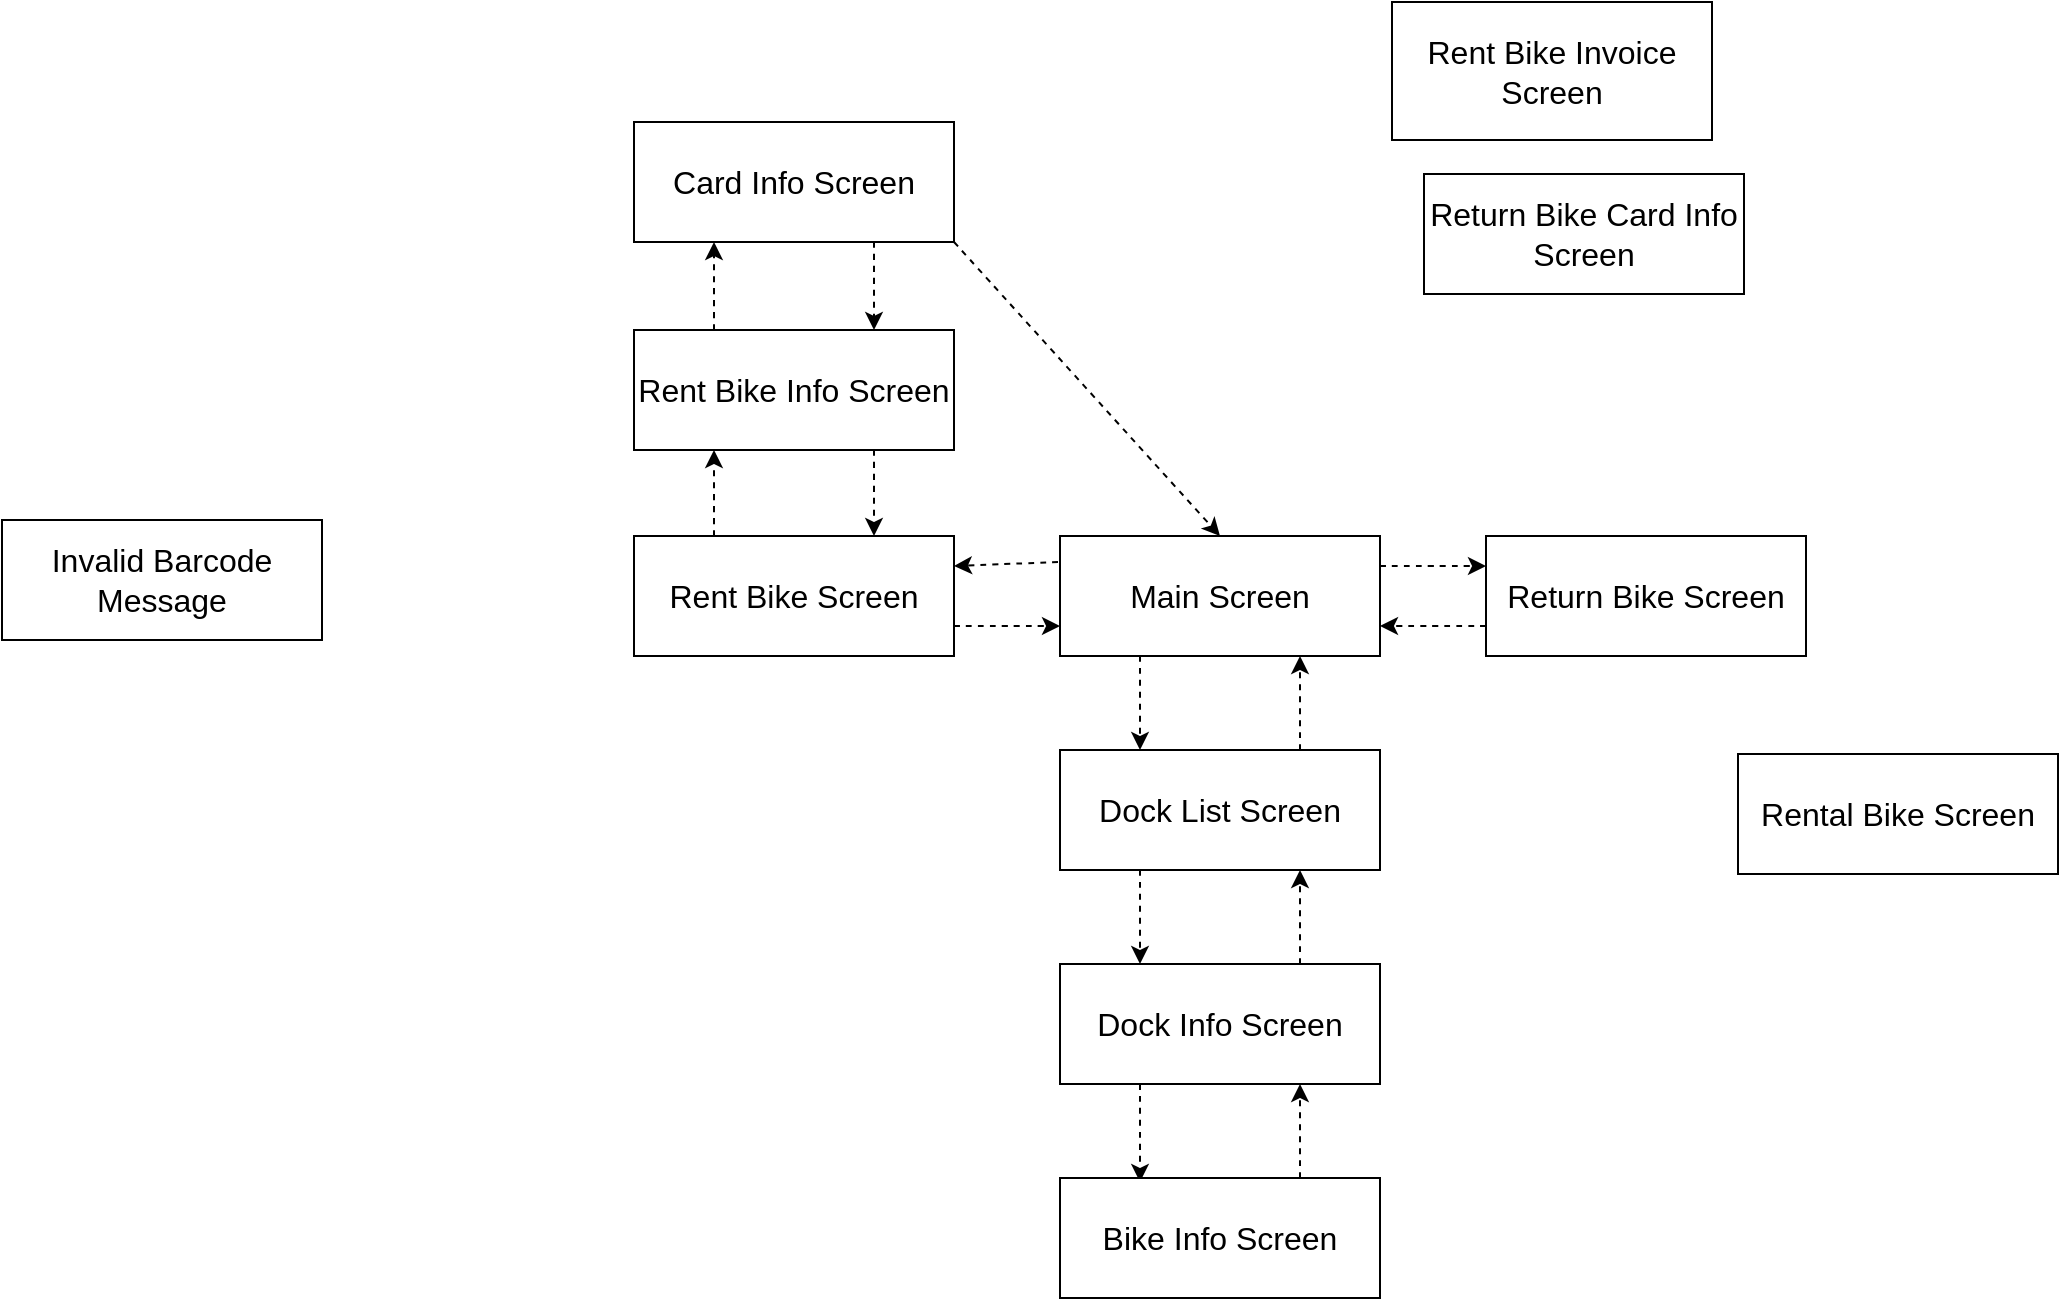 <mxfile version="20.7.4" type="device"><diagram id="2rXW3kKIKCoy7K6GqrY2" name="Page-1"><mxGraphModel dx="2287" dy="851" grid="0" gridSize="10" guides="1" tooltips="1" connect="1" arrows="1" fold="1" page="1" pageScale="1" pageWidth="850" pageHeight="1100" math="0" shadow="0"><root><mxCell id="0"/><mxCell id="1" parent="0"/><mxCell id="BZPoRxSP04GJBQOM27Xw-13" style="edgeStyle=none;curved=1;rounded=0;orthogonalLoop=1;jettySize=auto;html=1;entryX=1;entryY=0.25;entryDx=0;entryDy=0;fontSize=12;endArrow=classic;sourcePerimeterSpacing=8;targetPerimeterSpacing=8;endFill=1;dashed=1;" edge="1" parent="1" target="BZPoRxSP04GJBQOM27Xw-7"><mxGeometry relative="1" as="geometry"><mxPoint x="357" y="296" as="sourcePoint"/></mxGeometry></mxCell><mxCell id="BZPoRxSP04GJBQOM27Xw-21" style="edgeStyle=none;curved=1;rounded=0;orthogonalLoop=1;jettySize=auto;html=1;entryX=0;entryY=0.25;entryDx=0;entryDy=0;dashed=1;fontSize=12;endArrow=classic;endFill=1;sourcePerimeterSpacing=8;targetPerimeterSpacing=8;exitX=1;exitY=0.25;exitDx=0;exitDy=0;" edge="1" parent="1" source="BZPoRxSP04GJBQOM27Xw-1" target="BZPoRxSP04GJBQOM27Xw-4"><mxGeometry relative="1" as="geometry"/></mxCell><mxCell id="BZPoRxSP04GJBQOM27Xw-23" style="edgeStyle=none;curved=1;rounded=0;orthogonalLoop=1;jettySize=auto;html=1;entryX=0.25;entryY=0;entryDx=0;entryDy=0;dashed=1;fontSize=12;endArrow=classic;endFill=1;sourcePerimeterSpacing=8;targetPerimeterSpacing=8;exitX=0.25;exitY=1;exitDx=0;exitDy=0;" edge="1" parent="1" source="BZPoRxSP04GJBQOM27Xw-1" target="BZPoRxSP04GJBQOM27Xw-8"><mxGeometry relative="1" as="geometry"/></mxCell><mxCell id="BZPoRxSP04GJBQOM27Xw-1" value="Main Screen" style="rounded=0;whiteSpace=wrap;html=1;fontSize=16;" vertex="1" parent="1"><mxGeometry x="358" y="283" width="160" height="60" as="geometry"/></mxCell><mxCell id="BZPoRxSP04GJBQOM27Xw-2" value="Rent Bike Invoice Screen" style="rounded=0;whiteSpace=wrap;html=1;fontSize=16;" vertex="1" parent="1"><mxGeometry x="524" y="16" width="160" height="69" as="geometry"/></mxCell><mxCell id="BZPoRxSP04GJBQOM27Xw-3" value="Return Bike Card Info Screen" style="rounded=0;whiteSpace=wrap;html=1;fontSize=16;" vertex="1" parent="1"><mxGeometry x="540" y="102" width="160" height="60" as="geometry"/></mxCell><mxCell id="BZPoRxSP04GJBQOM27Xw-22" style="edgeStyle=none;curved=1;rounded=0;orthogonalLoop=1;jettySize=auto;html=1;entryX=1;entryY=0.75;entryDx=0;entryDy=0;dashed=1;fontSize=12;endArrow=classic;endFill=1;sourcePerimeterSpacing=8;targetPerimeterSpacing=8;exitX=0;exitY=0.75;exitDx=0;exitDy=0;" edge="1" parent="1" source="BZPoRxSP04GJBQOM27Xw-4" target="BZPoRxSP04GJBQOM27Xw-1"><mxGeometry relative="1" as="geometry"/></mxCell><mxCell id="BZPoRxSP04GJBQOM27Xw-4" value="Return Bike Screen" style="rounded=0;whiteSpace=wrap;html=1;fontSize=16;" vertex="1" parent="1"><mxGeometry x="571" y="283" width="160" height="60" as="geometry"/></mxCell><mxCell id="BZPoRxSP04GJBQOM27Xw-17" style="edgeStyle=none;curved=1;rounded=0;orthogonalLoop=1;jettySize=auto;html=1;entryX=0.75;entryY=0;entryDx=0;entryDy=0;dashed=1;fontSize=12;endArrow=classic;endFill=1;sourcePerimeterSpacing=8;targetPerimeterSpacing=8;exitX=0.75;exitY=1;exitDx=0;exitDy=0;" edge="1" parent="1" source="BZPoRxSP04GJBQOM27Xw-5" target="BZPoRxSP04GJBQOM27Xw-7"><mxGeometry relative="1" as="geometry"/></mxCell><mxCell id="BZPoRxSP04GJBQOM27Xw-18" style="edgeStyle=none;curved=1;rounded=0;orthogonalLoop=1;jettySize=auto;html=1;entryX=0.25;entryY=1;entryDx=0;entryDy=0;dashed=1;fontSize=12;endArrow=classic;endFill=1;sourcePerimeterSpacing=8;targetPerimeterSpacing=8;exitX=0.25;exitY=0;exitDx=0;exitDy=0;" edge="1" parent="1" source="BZPoRxSP04GJBQOM27Xw-5" target="BZPoRxSP04GJBQOM27Xw-6"><mxGeometry relative="1" as="geometry"/></mxCell><mxCell id="BZPoRxSP04GJBQOM27Xw-5" value="Rent Bike Info Screen" style="rounded=0;whiteSpace=wrap;html=1;fontSize=16;" vertex="1" parent="1"><mxGeometry x="145" y="180" width="160" height="60" as="geometry"/></mxCell><mxCell id="BZPoRxSP04GJBQOM27Xw-19" style="edgeStyle=none;curved=1;rounded=0;orthogonalLoop=1;jettySize=auto;html=1;entryX=0.75;entryY=0;entryDx=0;entryDy=0;dashed=1;fontSize=12;endArrow=classic;endFill=1;sourcePerimeterSpacing=8;targetPerimeterSpacing=8;exitX=0.75;exitY=1;exitDx=0;exitDy=0;" edge="1" parent="1" source="BZPoRxSP04GJBQOM27Xw-6" target="BZPoRxSP04GJBQOM27Xw-5"><mxGeometry relative="1" as="geometry"/></mxCell><mxCell id="BZPoRxSP04GJBQOM27Xw-20" style="edgeStyle=none;curved=1;rounded=0;orthogonalLoop=1;jettySize=auto;html=1;entryX=0.5;entryY=0;entryDx=0;entryDy=0;dashed=1;fontSize=12;endArrow=classic;endFill=1;sourcePerimeterSpacing=8;targetPerimeterSpacing=8;exitX=1;exitY=1;exitDx=0;exitDy=0;" edge="1" parent="1" source="BZPoRxSP04GJBQOM27Xw-6" target="BZPoRxSP04GJBQOM27Xw-1"><mxGeometry relative="1" as="geometry"/></mxCell><mxCell id="BZPoRxSP04GJBQOM27Xw-6" value="Card Info Screen" style="rounded=0;whiteSpace=wrap;html=1;fontSize=16;" vertex="1" parent="1"><mxGeometry x="145" y="76" width="160" height="60" as="geometry"/></mxCell><mxCell id="BZPoRxSP04GJBQOM27Xw-14" style="edgeStyle=none;curved=1;rounded=0;orthogonalLoop=1;jettySize=auto;html=1;entryX=0;entryY=0.75;entryDx=0;entryDy=0;fontSize=12;endArrow=classic;sourcePerimeterSpacing=8;targetPerimeterSpacing=8;exitX=1;exitY=0.75;exitDx=0;exitDy=0;endFill=1;dashed=1;" edge="1" parent="1" source="BZPoRxSP04GJBQOM27Xw-7" target="BZPoRxSP04GJBQOM27Xw-1"><mxGeometry relative="1" as="geometry"/></mxCell><mxCell id="BZPoRxSP04GJBQOM27Xw-15" style="edgeStyle=none;curved=1;rounded=0;orthogonalLoop=1;jettySize=auto;html=1;entryX=0.25;entryY=1;entryDx=0;entryDy=0;dashed=1;fontSize=12;endArrow=classic;endFill=1;sourcePerimeterSpacing=8;targetPerimeterSpacing=8;exitX=0.25;exitY=0;exitDx=0;exitDy=0;" edge="1" parent="1" source="BZPoRxSP04GJBQOM27Xw-7" target="BZPoRxSP04GJBQOM27Xw-5"><mxGeometry relative="1" as="geometry"/></mxCell><mxCell id="BZPoRxSP04GJBQOM27Xw-7" value="Rent Bike Screen" style="rounded=0;whiteSpace=wrap;html=1;fontSize=16;" vertex="1" parent="1"><mxGeometry x="145" y="283" width="160" height="60" as="geometry"/></mxCell><mxCell id="BZPoRxSP04GJBQOM27Xw-24" style="edgeStyle=none;curved=1;rounded=0;orthogonalLoop=1;jettySize=auto;html=1;entryX=0.75;entryY=1;entryDx=0;entryDy=0;dashed=1;fontSize=12;endArrow=classic;endFill=1;sourcePerimeterSpacing=8;targetPerimeterSpacing=8;exitX=0.75;exitY=0;exitDx=0;exitDy=0;" edge="1" parent="1" source="BZPoRxSP04GJBQOM27Xw-8" target="BZPoRxSP04GJBQOM27Xw-1"><mxGeometry relative="1" as="geometry"/></mxCell><mxCell id="BZPoRxSP04GJBQOM27Xw-25" style="edgeStyle=none;curved=1;rounded=0;orthogonalLoop=1;jettySize=auto;html=1;entryX=0.25;entryY=0;entryDx=0;entryDy=0;dashed=1;fontSize=12;endArrow=classic;endFill=1;sourcePerimeterSpacing=8;targetPerimeterSpacing=8;exitX=0.25;exitY=1;exitDx=0;exitDy=0;" edge="1" parent="1" source="BZPoRxSP04GJBQOM27Xw-8" target="BZPoRxSP04GJBQOM27Xw-9"><mxGeometry relative="1" as="geometry"/></mxCell><mxCell id="BZPoRxSP04GJBQOM27Xw-8" value="Dock List Screen" style="rounded=0;whiteSpace=wrap;html=1;fontSize=16;" vertex="1" parent="1"><mxGeometry x="358" y="390" width="160" height="60" as="geometry"/></mxCell><mxCell id="BZPoRxSP04GJBQOM27Xw-26" style="edgeStyle=none;curved=1;rounded=0;orthogonalLoop=1;jettySize=auto;html=1;entryX=0.75;entryY=1;entryDx=0;entryDy=0;dashed=1;fontSize=12;endArrow=classic;endFill=1;sourcePerimeterSpacing=8;targetPerimeterSpacing=8;exitX=0.75;exitY=0;exitDx=0;exitDy=0;" edge="1" parent="1" source="BZPoRxSP04GJBQOM27Xw-9" target="BZPoRxSP04GJBQOM27Xw-8"><mxGeometry relative="1" as="geometry"/></mxCell><mxCell id="BZPoRxSP04GJBQOM27Xw-27" style="edgeStyle=none;curved=1;rounded=0;orthogonalLoop=1;jettySize=auto;html=1;dashed=1;fontSize=12;endArrow=classic;endFill=1;sourcePerimeterSpacing=8;targetPerimeterSpacing=8;exitX=0.25;exitY=1;exitDx=0;exitDy=0;" edge="1" parent="1" source="BZPoRxSP04GJBQOM27Xw-9"><mxGeometry relative="1" as="geometry"><mxPoint x="398" y="606" as="targetPoint"/></mxGeometry></mxCell><mxCell id="BZPoRxSP04GJBQOM27Xw-9" value="Dock Info Screen" style="rounded=0;whiteSpace=wrap;html=1;fontSize=16;" vertex="1" parent="1"><mxGeometry x="358" y="497" width="160" height="60" as="geometry"/></mxCell><mxCell id="BZPoRxSP04GJBQOM27Xw-28" style="edgeStyle=none;curved=1;rounded=0;orthogonalLoop=1;jettySize=auto;html=1;entryX=0.75;entryY=1;entryDx=0;entryDy=0;dashed=1;fontSize=12;endArrow=classic;endFill=1;sourcePerimeterSpacing=8;targetPerimeterSpacing=8;exitX=0.75;exitY=0;exitDx=0;exitDy=0;" edge="1" parent="1" source="BZPoRxSP04GJBQOM27Xw-10" target="BZPoRxSP04GJBQOM27Xw-9"><mxGeometry relative="1" as="geometry"/></mxCell><mxCell id="BZPoRxSP04GJBQOM27Xw-10" value="Bike Info Screen" style="rounded=0;whiteSpace=wrap;html=1;fontSize=16;" vertex="1" parent="1"><mxGeometry x="358" y="604" width="160" height="60" as="geometry"/></mxCell><mxCell id="BZPoRxSP04GJBQOM27Xw-11" value="Rental Bike Screen" style="rounded=0;whiteSpace=wrap;html=1;fontSize=16;" vertex="1" parent="1"><mxGeometry x="697" y="392" width="160" height="60" as="geometry"/></mxCell><mxCell id="BZPoRxSP04GJBQOM27Xw-12" value="Invalid Barcode Message" style="rounded=0;whiteSpace=wrap;html=1;fontSize=16;" vertex="1" parent="1"><mxGeometry x="-171" y="275" width="160" height="60" as="geometry"/></mxCell></root></mxGraphModel></diagram></mxfile>
